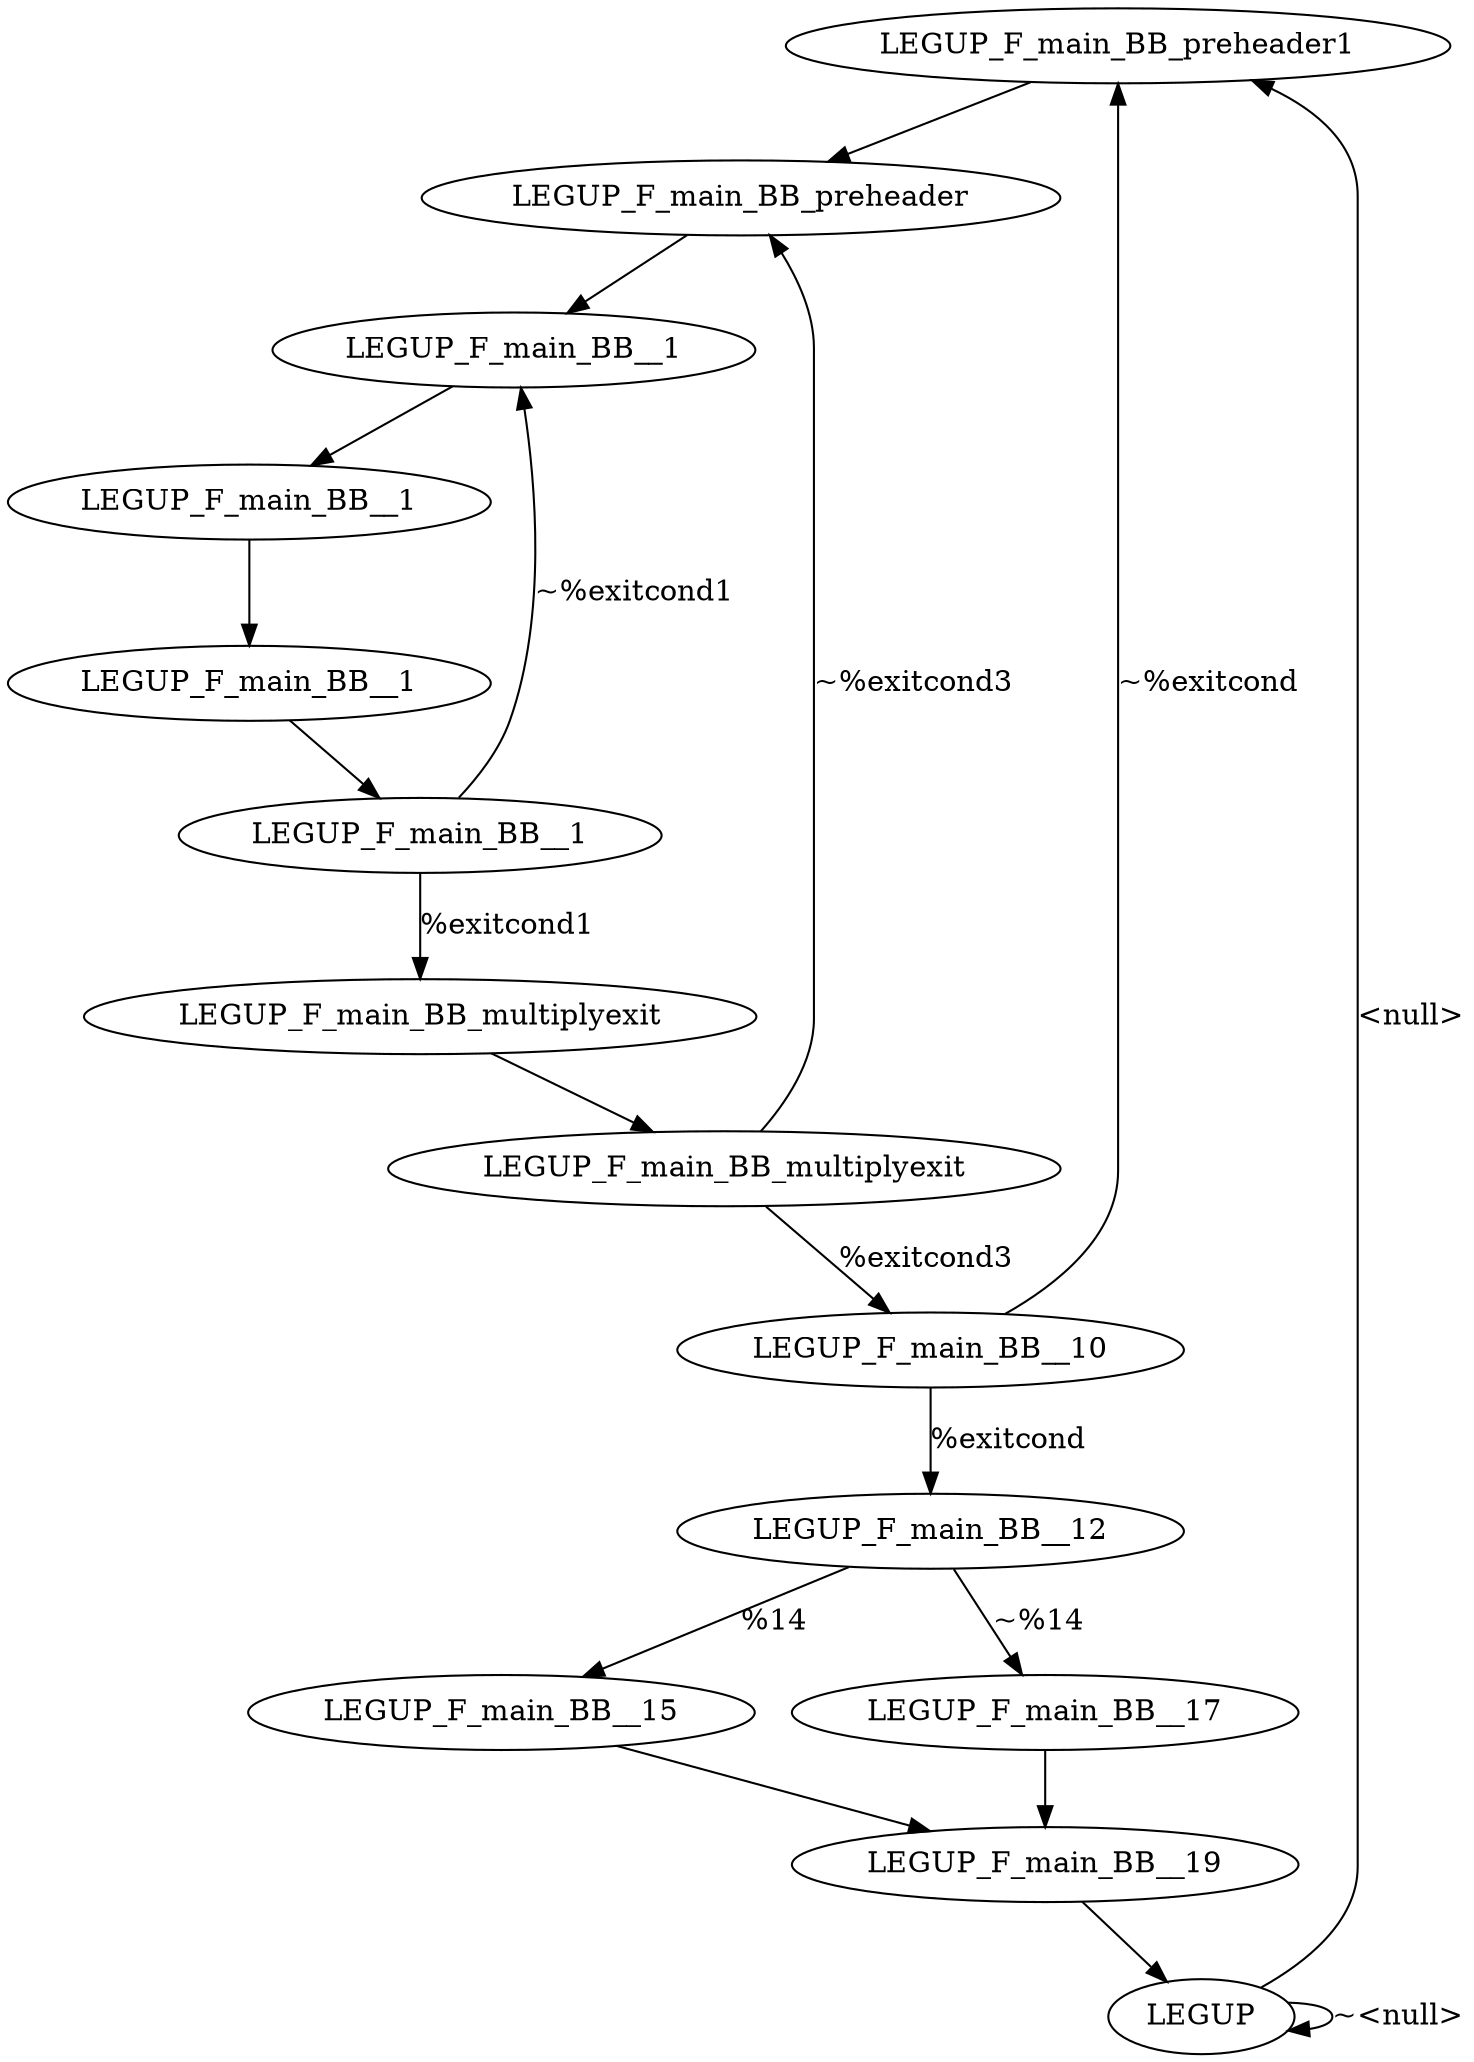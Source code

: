 digraph {
Node0x3e7f890[label="LEGUP_F_main_BB_preheader1"];
Node0x3e7f6f0[label="LEGUP"];
Node0x3e7f6f0 -> Node0x3e7f890[label="<null>"];
Node0x3e7f6f0 -> Node0x3e7f6f0[label="~<null>"];
Node0x3e7f960[label="LEGUP_F_main_BB_preheader"];
Node0x3e7f890 -> Node0x3e7f960;
Node0x3e7fa30[label="LEGUP_F_main_BB__1"];
Node0x3e7f960 -> Node0x3e7fa30;
Node0x3e7fb00[label="LEGUP_F_main_BB__1"];
Node0x3e7fa30 -> Node0x3e7fb00;
Node0x3e7fbd0[label="LEGUP_F_main_BB__1"];
Node0x3e7fb00 -> Node0x3e7fbd0;
Node0x3e7fca0[label="LEGUP_F_main_BB__1"];
Node0x3e7fbd0 -> Node0x3e7fca0;
Node0x3e7fd70[label="LEGUP_F_main_BB_multiplyexit"];
Node0x3e7fca0 -> Node0x3e7fd70[label="%exitcond1"];
Node0x3e7fca0 -> Node0x3e7fa30[label="~%exitcond1"];
Node0x3e7fe40[label="LEGUP_F_main_BB_multiplyexit"];
Node0x3e7fd70 -> Node0x3e7fe40;
Node0x3e7ff10[label="LEGUP_F_main_BB__10"];
Node0x3e7fe40 -> Node0x3e7ff10[label="%exitcond3"];
Node0x3e7fe40 -> Node0x3e7f960[label="~%exitcond3"];
Node0x3e7ffe0[label="LEGUP_F_main_BB__12"];
Node0x3e7ff10 -> Node0x3e7ffe0[label="%exitcond"];
Node0x3e7ff10 -> Node0x3e7f890[label="~%exitcond"];
Node0x3e800b0[label="LEGUP_F_main_BB__15"];
Node0x3e7ffe0 -> Node0x3e800b0[label="%14"];
Node0x3e80180[label="LEGUP_F_main_BB__17"];
Node0x3e7ffe0 -> Node0x3e80180[label="~%14"];
Node0x3e80250[label="LEGUP_F_main_BB__19"];
Node0x3e800b0 -> Node0x3e80250;
Node0x3e80180 -> Node0x3e80250;
Node0x3e80250 -> Node0x3e7f6f0;
}
